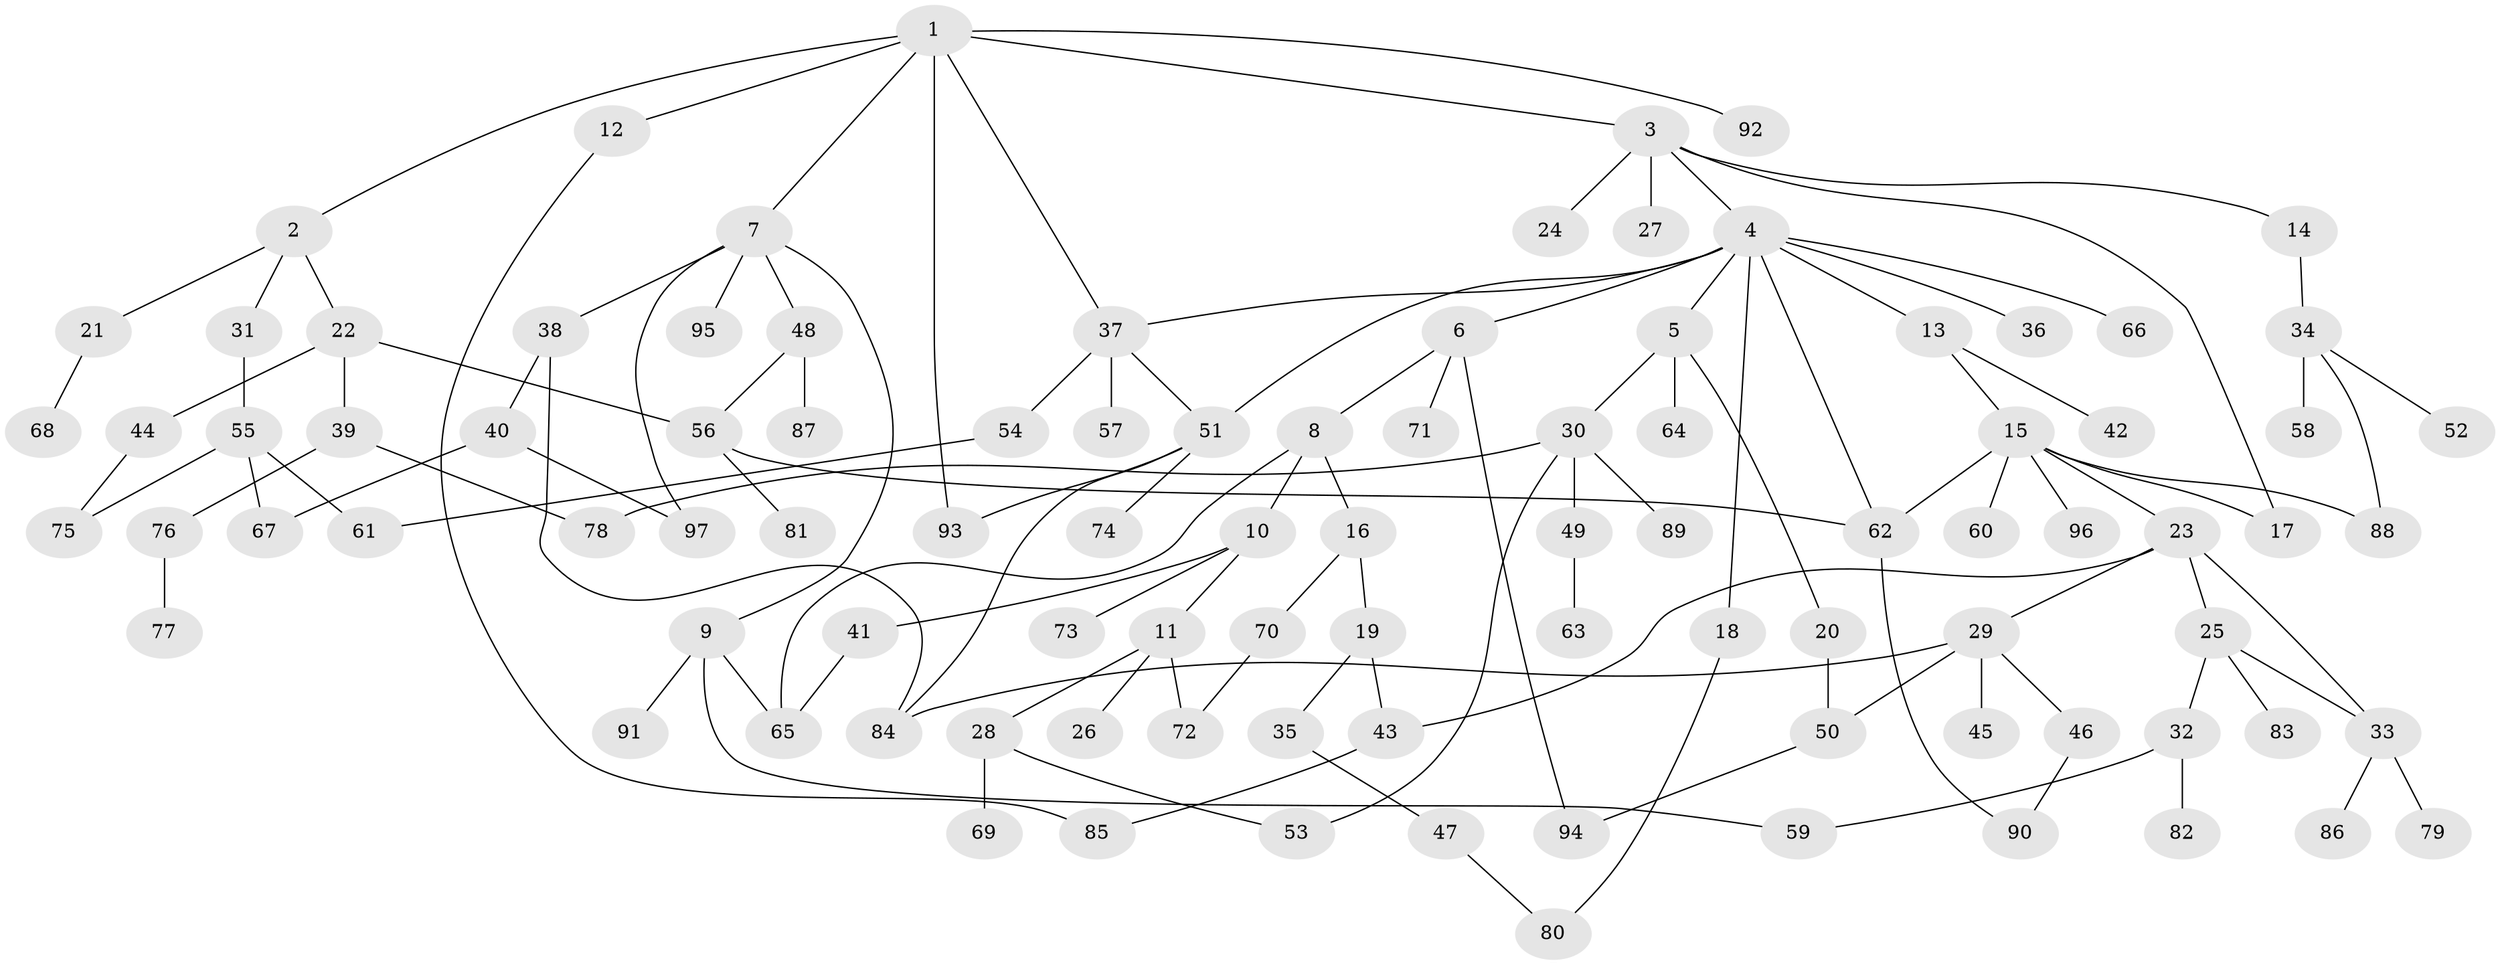// coarse degree distribution, {10: 0.034482758620689655, 9: 0.06896551724137931, 4: 0.034482758620689655, 7: 0.034482758620689655, 3: 0.10344827586206896, 2: 0.41379310344827586, 1: 0.27586206896551724, 8: 0.034482758620689655}
// Generated by graph-tools (version 1.1) at 2025/16/03/04/25 18:16:53]
// undirected, 97 vertices, 123 edges
graph export_dot {
graph [start="1"]
  node [color=gray90,style=filled];
  1;
  2;
  3;
  4;
  5;
  6;
  7;
  8;
  9;
  10;
  11;
  12;
  13;
  14;
  15;
  16;
  17;
  18;
  19;
  20;
  21;
  22;
  23;
  24;
  25;
  26;
  27;
  28;
  29;
  30;
  31;
  32;
  33;
  34;
  35;
  36;
  37;
  38;
  39;
  40;
  41;
  42;
  43;
  44;
  45;
  46;
  47;
  48;
  49;
  50;
  51;
  52;
  53;
  54;
  55;
  56;
  57;
  58;
  59;
  60;
  61;
  62;
  63;
  64;
  65;
  66;
  67;
  68;
  69;
  70;
  71;
  72;
  73;
  74;
  75;
  76;
  77;
  78;
  79;
  80;
  81;
  82;
  83;
  84;
  85;
  86;
  87;
  88;
  89;
  90;
  91;
  92;
  93;
  94;
  95;
  96;
  97;
  1 -- 2;
  1 -- 3;
  1 -- 7;
  1 -- 12;
  1 -- 37;
  1 -- 92;
  1 -- 93;
  2 -- 21;
  2 -- 22;
  2 -- 31;
  3 -- 4;
  3 -- 14;
  3 -- 24;
  3 -- 27;
  3 -- 17;
  4 -- 5;
  4 -- 6;
  4 -- 13;
  4 -- 18;
  4 -- 36;
  4 -- 62;
  4 -- 66;
  4 -- 51;
  4 -- 37;
  5 -- 20;
  5 -- 30;
  5 -- 64;
  6 -- 8;
  6 -- 71;
  6 -- 94;
  7 -- 9;
  7 -- 38;
  7 -- 48;
  7 -- 95;
  7 -- 97;
  8 -- 10;
  8 -- 16;
  8 -- 65;
  9 -- 91;
  9 -- 65;
  9 -- 59;
  10 -- 11;
  10 -- 41;
  10 -- 73;
  11 -- 26;
  11 -- 28;
  11 -- 72;
  12 -- 85;
  13 -- 15;
  13 -- 42;
  14 -- 34;
  15 -- 17;
  15 -- 23;
  15 -- 60;
  15 -- 96;
  15 -- 62;
  15 -- 88;
  16 -- 19;
  16 -- 70;
  18 -- 80;
  19 -- 35;
  19 -- 43;
  20 -- 50;
  21 -- 68;
  22 -- 39;
  22 -- 44;
  22 -- 56;
  23 -- 25;
  23 -- 29;
  23 -- 33;
  23 -- 43;
  25 -- 32;
  25 -- 33;
  25 -- 83;
  28 -- 53;
  28 -- 69;
  29 -- 45;
  29 -- 46;
  29 -- 84;
  29 -- 50;
  30 -- 49;
  30 -- 89;
  30 -- 78;
  30 -- 53;
  31 -- 55;
  32 -- 59;
  32 -- 82;
  33 -- 79;
  33 -- 86;
  34 -- 52;
  34 -- 58;
  34 -- 88;
  35 -- 47;
  37 -- 51;
  37 -- 54;
  37 -- 57;
  38 -- 40;
  38 -- 84;
  39 -- 76;
  39 -- 78;
  40 -- 97;
  40 -- 67;
  41 -- 65;
  43 -- 85;
  44 -- 75;
  46 -- 90;
  47 -- 80;
  48 -- 87;
  48 -- 56;
  49 -- 63;
  50 -- 94;
  51 -- 74;
  51 -- 93;
  51 -- 84;
  54 -- 61;
  55 -- 61;
  55 -- 67;
  55 -- 75;
  56 -- 81;
  56 -- 62;
  62 -- 90;
  70 -- 72;
  76 -- 77;
}
